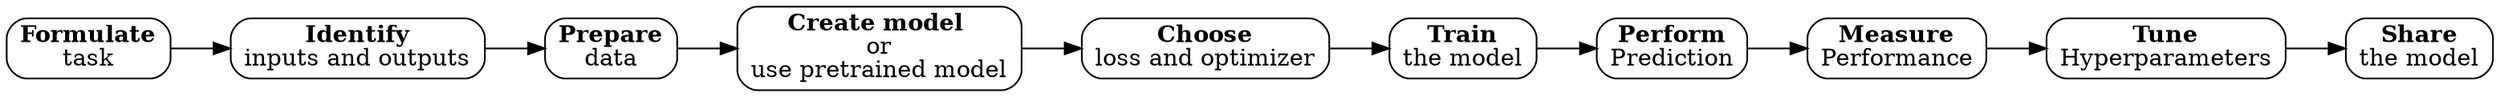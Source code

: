 digraph {
    #configs
	rankdir=LR;
    node [shape=rect, style=rounded]

    #special nodes
    formulate [label=<<B>Formulate</B><BR/>task>]
    i_o [label=<<B>Identify</B><BR/>inputs and outputs>]
    prepare [label=<<B>Prepare</B><BR/>data>]
	create_model [label=<<B>Create model </B><BR/>or<BR/>use pretrained model>]
    loss [label=<<B>Choose</B><BR/>loss and optimizer>]
    train [label=<<B>Train</B><BR/>the model>]
    predict [label=<<B>Perform</B><BR/>Prediction>]
    quality [label=<<B>Measure</B><BR/>Performance>]
    tune [label=<<B>Tune</B><BR/>Hyperparameters>]
    share [label=<<B>Share</B><BR/>the model>]

    #the graph
    formulate -> i_o -> prepare 
    prepare -> create_model -> loss
    loss -> train -> predict -> quality -> tune -> share
}